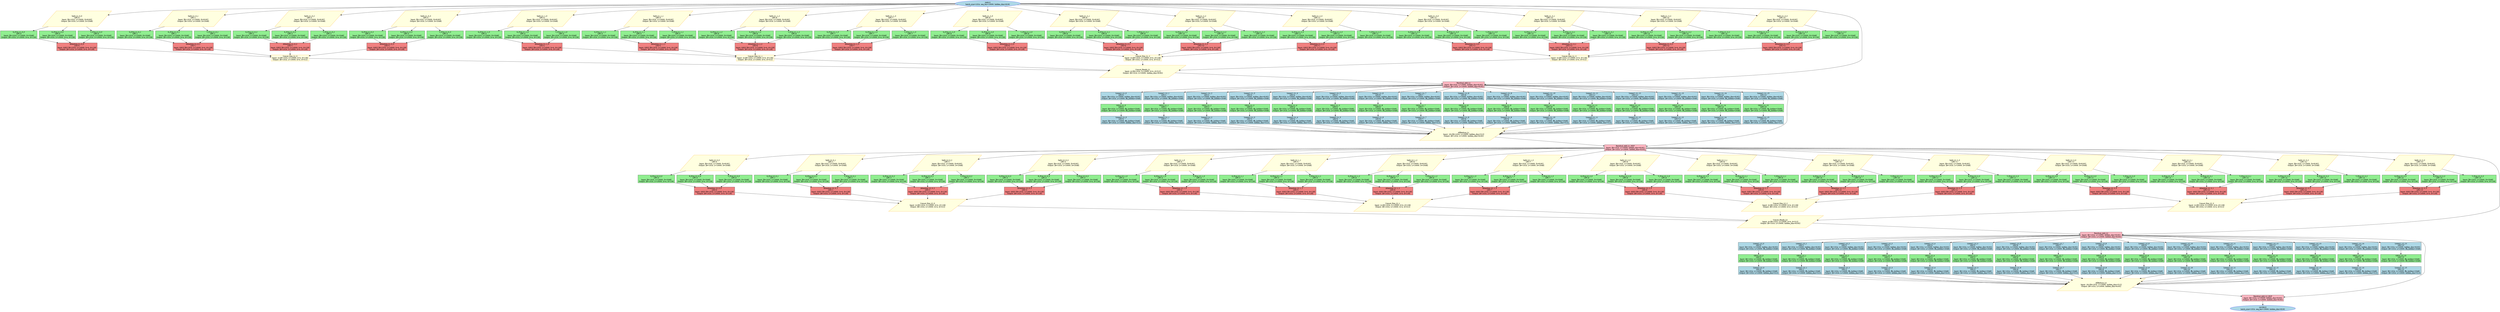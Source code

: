 digraph Helix_Complete_DAG {
	node [shape=rectangle style=filled]
	rankdir=TB size="100,100"
	input [label="INPUT\nbatch_size=1024, seq_len=10000, hidden_dim=8192" color=blue fillcolor=lightblue shape=ellipse]
	split_l1_0_0 [label="Split_L1_0_0\nGPU:0\nInput: [B=1024, L=10000, D=8192]\nOutput: [B=1024, L=10000, D=2048]" color=orange fillcolor=lightyellow shape=parallelogram]
	q_proj_l1_0_0 [label="Q_Proj_L1_0_0\nGPU:0\nInput: [B=1024, L=10000, D=2048]\nOutput: [B=1024, L=10000, h=4, d=128]" fillcolor=lightgreen]
	k_proj_l1_0_0 [label="K_Proj_L1_0_0\nGPU:0\nInput: [B=1024, L=10000, D=2048]\nOutput: [B=1024, L=10000, h=4, d=128]" fillcolor=lightgreen]
	v_proj_l1_0_0 [label="V_Proj_L1_0_0\nGPU:0\nInput: [B=1024, L=10000, D=2048]\nOutput: [B=1024, L=10000, h=4, d=128]" fillcolor=lightgreen]
	attn_l1_0_0 [label="Attention_L1_0_0\nGPU:0\nInput: Q/K/V [B=1024, L=10000, h=4, d=128]\nOutput: [B=1024, L=10000, h=4, d=128]" fillcolor=lightcoral]
	split_l1_0_1 [label="Split_L1_0_1\nGPU:1\nInput: [B=1024, L=10000, D=8192]\nOutput: [B=1024, L=10000, D=2048]" color=orange fillcolor=lightyellow shape=parallelogram]
	q_proj_l1_0_1 [label="Q_Proj_L1_0_1\nGPU:1\nInput: [B=1024, L=10000, D=2048]\nOutput: [B=1024, L=10000, h=4, d=128]" fillcolor=lightgreen]
	k_proj_l1_0_1 [label="K_Proj_L1_0_1\nGPU:1\nInput: [B=1024, L=10000, D=2048]\nOutput: [B=1024, L=10000, h=4, d=128]" fillcolor=lightgreen]
	v_proj_l1_0_1 [label="V_Proj_L1_0_1\nGPU:1\nInput: [B=1024, L=10000, D=2048]\nOutput: [B=1024, L=10000, h=4, d=128]" fillcolor=lightgreen]
	attn_l1_0_1 [label="Attention_L1_0_1\nGPU:1\nInput: Q/K/V [B=1024, L=10000, h=4, d=128]\nOutput: [B=1024, L=10000, h=4, d=128]" fillcolor=lightcoral]
	split_l1_0_2 [label="Split_L1_0_2\nGPU:2\nInput: [B=1024, L=10000, D=8192]\nOutput: [B=1024, L=10000, D=2048]" color=orange fillcolor=lightyellow shape=parallelogram]
	q_proj_l1_0_2 [label="Q_Proj_L1_0_2\nGPU:2\nInput: [B=1024, L=10000, D=2048]\nOutput: [B=1024, L=10000, h=4, d=128]" fillcolor=lightgreen]
	k_proj_l1_0_2 [label="K_Proj_L1_0_2\nGPU:2\nInput: [B=1024, L=10000, D=2048]\nOutput: [B=1024, L=10000, h=4, d=128]" fillcolor=lightgreen]
	v_proj_l1_0_2 [label="V_Proj_L1_0_2\nGPU:2\nInput: [B=1024, L=10000, D=2048]\nOutput: [B=1024, L=10000, h=4, d=128]" fillcolor=lightgreen]
	attn_l1_0_2 [label="Attention_L1_0_2\nGPU:2\nInput: Q/K/V [B=1024, L=10000, h=4, d=128]\nOutput: [B=1024, L=10000, h=4, d=128]" fillcolor=lightcoral]
	split_l1_0_3 [label="Split_L1_0_3\nGPU:3\nInput: [B=1024, L=10000, D=8192]\nOutput: [B=1024, L=10000, D=2048]" color=orange fillcolor=lightyellow shape=parallelogram]
	q_proj_l1_0_3 [label="Q_Proj_L1_0_3\nGPU:3\nInput: [B=1024, L=10000, D=2048]\nOutput: [B=1024, L=10000, h=4, d=128]" fillcolor=lightgreen]
	k_proj_l1_0_3 [label="K_Proj_L1_0_3\nGPU:3\nInput: [B=1024, L=10000, D=2048]\nOutput: [B=1024, L=10000, h=4, d=128]" fillcolor=lightgreen]
	v_proj_l1_0_3 [label="V_Proj_L1_0_3\nGPU:3\nInput: [B=1024, L=10000, D=2048]\nOutput: [B=1024, L=10000, h=4, d=128]" fillcolor=lightgreen]
	attn_l1_0_3 [label="Attention_L1_0_3\nGPU:3\nInput: Q/K/V [B=1024, L=10000, h=4, d=128]\nOutput: [B=1024, L=10000, h=4, d=128]" fillcolor=lightcoral]
	split_l1_1_0 [label="Split_L1_1_0\nGPU:4\nInput: [B=1024, L=10000, D=8192]\nOutput: [B=1024, L=10000, D=2048]" color=orange fillcolor=lightyellow shape=parallelogram]
	q_proj_l1_1_0 [label="Q_Proj_L1_1_0\nGPU:4\nInput: [B=1024, L=10000, D=2048]\nOutput: [B=1024, L=10000, h=4, d=128]" fillcolor=lightgreen]
	k_proj_l1_1_0 [label="K_Proj_L1_1_0\nGPU:4\nInput: [B=1024, L=10000, D=2048]\nOutput: [B=1024, L=10000, h=4, d=128]" fillcolor=lightgreen]
	v_proj_l1_1_0 [label="V_Proj_L1_1_0\nGPU:4\nInput: [B=1024, L=10000, D=2048]\nOutput: [B=1024, L=10000, h=4, d=128]" fillcolor=lightgreen]
	attn_l1_1_0 [label="Attention_L1_1_0\nGPU:4\nInput: Q/K/V [B=1024, L=10000, h=4, d=128]\nOutput: [B=1024, L=10000, h=4, d=128]" fillcolor=lightcoral]
	split_l1_1_1 [label="Split_L1_1_1\nGPU:5\nInput: [B=1024, L=10000, D=8192]\nOutput: [B=1024, L=10000, D=2048]" color=orange fillcolor=lightyellow shape=parallelogram]
	q_proj_l1_1_1 [label="Q_Proj_L1_1_1\nGPU:5\nInput: [B=1024, L=10000, D=2048]\nOutput: [B=1024, L=10000, h=4, d=128]" fillcolor=lightgreen]
	k_proj_l1_1_1 [label="K_Proj_L1_1_1\nGPU:5\nInput: [B=1024, L=10000, D=2048]\nOutput: [B=1024, L=10000, h=4, d=128]" fillcolor=lightgreen]
	v_proj_l1_1_1 [label="V_Proj_L1_1_1\nGPU:5\nInput: [B=1024, L=10000, D=2048]\nOutput: [B=1024, L=10000, h=4, d=128]" fillcolor=lightgreen]
	attn_l1_1_1 [label="Attention_L1_1_1\nGPU:5\nInput: Q/K/V [B=1024, L=10000, h=4, d=128]\nOutput: [B=1024, L=10000, h=4, d=128]" fillcolor=lightcoral]
	split_l1_1_2 [label="Split_L1_1_2\nGPU:6\nInput: [B=1024, L=10000, D=8192]\nOutput: [B=1024, L=10000, D=2048]" color=orange fillcolor=lightyellow shape=parallelogram]
	q_proj_l1_1_2 [label="Q_Proj_L1_1_2\nGPU:6\nInput: [B=1024, L=10000, D=2048]\nOutput: [B=1024, L=10000, h=4, d=128]" fillcolor=lightgreen]
	k_proj_l1_1_2 [label="K_Proj_L1_1_2\nGPU:6\nInput: [B=1024, L=10000, D=2048]\nOutput: [B=1024, L=10000, h=4, d=128]" fillcolor=lightgreen]
	v_proj_l1_1_2 [label="V_Proj_L1_1_2\nGPU:6\nInput: [B=1024, L=10000, D=2048]\nOutput: [B=1024, L=10000, h=4, d=128]" fillcolor=lightgreen]
	attn_l1_1_2 [label="Attention_L1_1_2\nGPU:6\nInput: Q/K/V [B=1024, L=10000, h=4, d=128]\nOutput: [B=1024, L=10000, h=4, d=128]" fillcolor=lightcoral]
	split_l1_1_3 [label="Split_L1_1_3\nGPU:7\nInput: [B=1024, L=10000, D=8192]\nOutput: [B=1024, L=10000, D=2048]" color=orange fillcolor=lightyellow shape=parallelogram]
	q_proj_l1_1_3 [label="Q_Proj_L1_1_3\nGPU:7\nInput: [B=1024, L=10000, D=2048]\nOutput: [B=1024, L=10000, h=4, d=128]" fillcolor=lightgreen]
	k_proj_l1_1_3 [label="K_Proj_L1_1_3\nGPU:7\nInput: [B=1024, L=10000, D=2048]\nOutput: [B=1024, L=10000, h=4, d=128]" fillcolor=lightgreen]
	v_proj_l1_1_3 [label="V_Proj_L1_1_3\nGPU:7\nInput: [B=1024, L=10000, D=2048]\nOutput: [B=1024, L=10000, h=4, d=128]" fillcolor=lightgreen]
	attn_l1_1_3 [label="Attention_L1_1_3\nGPU:7\nInput: Q/K/V [B=1024, L=10000, h=4, d=128]\nOutput: [B=1024, L=10000, h=4, d=128]" fillcolor=lightcoral]
	split_l1_2_0 [label="Split_L1_2_0\nGPU:8\nInput: [B=1024, L=10000, D=8192]\nOutput: [B=1024, L=10000, D=2048]" color=orange fillcolor=lightyellow shape=parallelogram]
	q_proj_l1_2_0 [label="Q_Proj_L1_2_0\nGPU:8\nInput: [B=1024, L=10000, D=2048]\nOutput: [B=1024, L=10000, h=4, d=128]" fillcolor=lightgreen]
	k_proj_l1_2_0 [label="K_Proj_L1_2_0\nGPU:8\nInput: [B=1024, L=10000, D=2048]\nOutput: [B=1024, L=10000, h=4, d=128]" fillcolor=lightgreen]
	v_proj_l1_2_0 [label="V_Proj_L1_2_0\nGPU:8\nInput: [B=1024, L=10000, D=2048]\nOutput: [B=1024, L=10000, h=4, d=128]" fillcolor=lightgreen]
	attn_l1_2_0 [label="Attention_L1_2_0\nGPU:8\nInput: Q/K/V [B=1024, L=10000, h=4, d=128]\nOutput: [B=1024, L=10000, h=4, d=128]" fillcolor=lightcoral]
	split_l1_2_1 [label="Split_L1_2_1\nGPU:9\nInput: [B=1024, L=10000, D=8192]\nOutput: [B=1024, L=10000, D=2048]" color=orange fillcolor=lightyellow shape=parallelogram]
	q_proj_l1_2_1 [label="Q_Proj_L1_2_1\nGPU:9\nInput: [B=1024, L=10000, D=2048]\nOutput: [B=1024, L=10000, h=4, d=128]" fillcolor=lightgreen]
	k_proj_l1_2_1 [label="K_Proj_L1_2_1\nGPU:9\nInput: [B=1024, L=10000, D=2048]\nOutput: [B=1024, L=10000, h=4, d=128]" fillcolor=lightgreen]
	v_proj_l1_2_1 [label="V_Proj_L1_2_1\nGPU:9\nInput: [B=1024, L=10000, D=2048]\nOutput: [B=1024, L=10000, h=4, d=128]" fillcolor=lightgreen]
	attn_l1_2_1 [label="Attention_L1_2_1\nGPU:9\nInput: Q/K/V [B=1024, L=10000, h=4, d=128]\nOutput: [B=1024, L=10000, h=4, d=128]" fillcolor=lightcoral]
	split_l1_2_2 [label="Split_L1_2_2\nGPU:10\nInput: [B=1024, L=10000, D=8192]\nOutput: [B=1024, L=10000, D=2048]" color=orange fillcolor=lightyellow shape=parallelogram]
	q_proj_l1_2_2 [label="Q_Proj_L1_2_2\nGPU:10\nInput: [B=1024, L=10000, D=2048]\nOutput: [B=1024, L=10000, h=4, d=128]" fillcolor=lightgreen]
	k_proj_l1_2_2 [label="K_Proj_L1_2_2\nGPU:10\nInput: [B=1024, L=10000, D=2048]\nOutput: [B=1024, L=10000, h=4, d=128]" fillcolor=lightgreen]
	v_proj_l1_2_2 [label="V_Proj_L1_2_2\nGPU:10\nInput: [B=1024, L=10000, D=2048]\nOutput: [B=1024, L=10000, h=4, d=128]" fillcolor=lightgreen]
	attn_l1_2_2 [label="Attention_L1_2_2\nGPU:10\nInput: Q/K/V [B=1024, L=10000, h=4, d=128]\nOutput: [B=1024, L=10000, h=4, d=128]" fillcolor=lightcoral]
	split_l1_2_3 [label="Split_L1_2_3\nGPU:11\nInput: [B=1024, L=10000, D=8192]\nOutput: [B=1024, L=10000, D=2048]" color=orange fillcolor=lightyellow shape=parallelogram]
	q_proj_l1_2_3 [label="Q_Proj_L1_2_3\nGPU:11\nInput: [B=1024, L=10000, D=2048]\nOutput: [B=1024, L=10000, h=4, d=128]" fillcolor=lightgreen]
	k_proj_l1_2_3 [label="K_Proj_L1_2_3\nGPU:11\nInput: [B=1024, L=10000, D=2048]\nOutput: [B=1024, L=10000, h=4, d=128]" fillcolor=lightgreen]
	v_proj_l1_2_3 [label="V_Proj_L1_2_3\nGPU:11\nInput: [B=1024, L=10000, D=2048]\nOutput: [B=1024, L=10000, h=4, d=128]" fillcolor=lightgreen]
	attn_l1_2_3 [label="Attention_L1_2_3\nGPU:11\nInput: Q/K/V [B=1024, L=10000, h=4, d=128]\nOutput: [B=1024, L=10000, h=4, d=128]" fillcolor=lightcoral]
	split_l1_3_0 [label="Split_L1_3_0\nGPU:12\nInput: [B=1024, L=10000, D=8192]\nOutput: [B=1024, L=10000, D=2048]" color=orange fillcolor=lightyellow shape=parallelogram]
	q_proj_l1_3_0 [label="Q_Proj_L1_3_0\nGPU:12\nInput: [B=1024, L=10000, D=2048]\nOutput: [B=1024, L=10000, h=4, d=128]" fillcolor=lightgreen]
	k_proj_l1_3_0 [label="K_Proj_L1_3_0\nGPU:12\nInput: [B=1024, L=10000, D=2048]\nOutput: [B=1024, L=10000, h=4, d=128]" fillcolor=lightgreen]
	v_proj_l1_3_0 [label="V_Proj_L1_3_0\nGPU:12\nInput: [B=1024, L=10000, D=2048]\nOutput: [B=1024, L=10000, h=4, d=128]" fillcolor=lightgreen]
	attn_l1_3_0 [label="Attention_L1_3_0\nGPU:12\nInput: Q/K/V [B=1024, L=10000, h=4, d=128]\nOutput: [B=1024, L=10000, h=4, d=128]" fillcolor=lightcoral]
	split_l1_3_1 [label="Split_L1_3_1\nGPU:13\nInput: [B=1024, L=10000, D=8192]\nOutput: [B=1024, L=10000, D=2048]" color=orange fillcolor=lightyellow shape=parallelogram]
	q_proj_l1_3_1 [label="Q_Proj_L1_3_1\nGPU:13\nInput: [B=1024, L=10000, D=2048]\nOutput: [B=1024, L=10000, h=4, d=128]" fillcolor=lightgreen]
	k_proj_l1_3_1 [label="K_Proj_L1_3_1\nGPU:13\nInput: [B=1024, L=10000, D=2048]\nOutput: [B=1024, L=10000, h=4, d=128]" fillcolor=lightgreen]
	v_proj_l1_3_1 [label="V_Proj_L1_3_1\nGPU:13\nInput: [B=1024, L=10000, D=2048]\nOutput: [B=1024, L=10000, h=4, d=128]" fillcolor=lightgreen]
	attn_l1_3_1 [label="Attention_L1_3_1\nGPU:13\nInput: Q/K/V [B=1024, L=10000, h=4, d=128]\nOutput: [B=1024, L=10000, h=4, d=128]" fillcolor=lightcoral]
	split_l1_3_2 [label="Split_L1_3_2\nGPU:14\nInput: [B=1024, L=10000, D=8192]\nOutput: [B=1024, L=10000, D=2048]" color=orange fillcolor=lightyellow shape=parallelogram]
	q_proj_l1_3_2 [label="Q_Proj_L1_3_2\nGPU:14\nInput: [B=1024, L=10000, D=2048]\nOutput: [B=1024, L=10000, h=4, d=128]" fillcolor=lightgreen]
	k_proj_l1_3_2 [label="K_Proj_L1_3_2\nGPU:14\nInput: [B=1024, L=10000, D=2048]\nOutput: [B=1024, L=10000, h=4, d=128]" fillcolor=lightgreen]
	v_proj_l1_3_2 [label="V_Proj_L1_3_2\nGPU:14\nInput: [B=1024, L=10000, D=2048]\nOutput: [B=1024, L=10000, h=4, d=128]" fillcolor=lightgreen]
	attn_l1_3_2 [label="Attention_L1_3_2\nGPU:14\nInput: Q/K/V [B=1024, L=10000, h=4, d=128]\nOutput: [B=1024, L=10000, h=4, d=128]" fillcolor=lightcoral]
	split_l1_3_3 [label="Split_L1_3_3\nGPU:15\nInput: [B=1024, L=10000, D=8192]\nOutput: [B=1024, L=10000, D=2048]" color=orange fillcolor=lightyellow shape=parallelogram]
	q_proj_l1_3_3 [label="Q_Proj_L1_3_3\nGPU:15\nInput: [B=1024, L=10000, D=2048]\nOutput: [B=1024, L=10000, h=4, d=128]" fillcolor=lightgreen]
	k_proj_l1_3_3 [label="K_Proj_L1_3_3\nGPU:15\nInput: [B=1024, L=10000, D=2048]\nOutput: [B=1024, L=10000, h=4, d=128]" fillcolor=lightgreen]
	v_proj_l1_3_3 [label="V_Proj_L1_3_3\nGPU:15\nInput: [B=1024, L=10000, D=2048]\nOutput: [B=1024, L=10000, h=4, d=128]" fillcolor=lightgreen]
	attn_l1_3_3 [label="Attention_L1_3_3\nGPU:15\nInput: Q/K/V [B=1024, L=10000, h=4, d=128]\nOutput: [B=1024, L=10000, h=4, d=128]" fillcolor=lightcoral]
	concat_dim_l1_0 [label="Concat_Dim_L1_0\nInput: 4×[B=1024, L=10000, h=4, d=128]\nOutput: [B=1024, L=10000, h=4, d=512]" color=orange fillcolor=lightyellow shape=parallelogam]
	concat_dim_l1_1 [label="Concat_Dim_L1_1\nInput: 4×[B=1024, L=10000, h=4, d=128]\nOutput: [B=1024, L=10000, h=4, d=512]" color=orange fillcolor=lightyellow shape=parallelogam]
	concat_dim_l1_2 [label="Concat_Dim_L1_2\nInput: 4×[B=1024, L=10000, h=4, d=128]\nOutput: [B=1024, L=10000, h=4, d=512]" color=orange fillcolor=lightyellow shape=parallelogam]
	concat_dim_l1_3 [label="Concat_Dim_L1_3\nInput: 4×[B=1024, L=10000, h=4, d=128]\nOutput: [B=1024, L=10000, h=4, d=512]" color=orange fillcolor=lightyellow shape=parallelogam]
	concat_heads_l1 [label="Concat_Heads_L1\nInput: 4×[B=1024, L=10000, h=4, d=512]\nOutput: [B=1024, L=10000, hidden_dim=8192]" color=orange fillcolor=lightyellow shape=parallelogram]
	residual_l1 [label="Residual_Add_L1\nInput: [B=1024, L=10000, hidden_dim=8192]\nOutput: [B=1024, L=10000, hidden_dim=8192]" fillcolor=lightpink]
	linear1_l1_0 [label="Linear1_L1_0\nGPU:0\nInput: [B=1024, L=10000, hidden_dim=8192]\nOutput: [B=1024, L=10000, ffn_hidden=2048]" fillcolor=lightblue]
	gelu_l1_0 [label="GELU_L1_0\nGPU:0\nInput: [B=1024, L=10000, ffn_hidden=2048]\nOutput: [B=1024, L=10000, ffn_hidden=2048]" fillcolor=lightgreen]
	linear2_l1_0 [label="Linear2_L1_0\nGPU:0\nInput: [B=1024, L=10000, ffn_hidden=2048]\nOutput: [B=1024, L=10000, hidden_dim=512]" fillcolor=lightblue]
	linear1_l1_1 [label="Linear1_L1_1\nGPU:1\nInput: [B=1024, L=10000, hidden_dim=8192]\nOutput: [B=1024, L=10000, ffn_hidden=2048]" fillcolor=lightblue]
	gelu_l1_1 [label="GELU_L1_1\nGPU:1\nInput: [B=1024, L=10000, ffn_hidden=2048]\nOutput: [B=1024, L=10000, ffn_hidden=2048]" fillcolor=lightgreen]
	linear2_l1_1 [label="Linear2_L1_1\nGPU:1\nInput: [B=1024, L=10000, ffn_hidden=2048]\nOutput: [B=1024, L=10000, hidden_dim=512]" fillcolor=lightblue]
	linear1_l1_2 [label="Linear1_L1_2\nGPU:2\nInput: [B=1024, L=10000, hidden_dim=8192]\nOutput: [B=1024, L=10000, ffn_hidden=2048]" fillcolor=lightblue]
	gelu_l1_2 [label="GELU_L1_2\nGPU:2\nInput: [B=1024, L=10000, ffn_hidden=2048]\nOutput: [B=1024, L=10000, ffn_hidden=2048]" fillcolor=lightgreen]
	linear2_l1_2 [label="Linear2_L1_2\nGPU:2\nInput: [B=1024, L=10000, ffn_hidden=2048]\nOutput: [B=1024, L=10000, hidden_dim=512]" fillcolor=lightblue]
	linear1_l1_3 [label="Linear1_L1_3\nGPU:3\nInput: [B=1024, L=10000, hidden_dim=8192]\nOutput: [B=1024, L=10000, ffn_hidden=2048]" fillcolor=lightblue]
	gelu_l1_3 [label="GELU_L1_3\nGPU:3\nInput: [B=1024, L=10000, ffn_hidden=2048]\nOutput: [B=1024, L=10000, ffn_hidden=2048]" fillcolor=lightgreen]
	linear2_l1_3 [label="Linear2_L1_3\nGPU:3\nInput: [B=1024, L=10000, ffn_hidden=2048]\nOutput: [B=1024, L=10000, hidden_dim=512]" fillcolor=lightblue]
	linear1_l1_4 [label="Linear1_L1_4\nGPU:4\nInput: [B=1024, L=10000, hidden_dim=8192]\nOutput: [B=1024, L=10000, ffn_hidden=2048]" fillcolor=lightblue]
	gelu_l1_4 [label="GELU_L1_4\nGPU:4\nInput: [B=1024, L=10000, ffn_hidden=2048]\nOutput: [B=1024, L=10000, ffn_hidden=2048]" fillcolor=lightgreen]
	linear2_l1_4 [label="Linear2_L1_4\nGPU:4\nInput: [B=1024, L=10000, ffn_hidden=2048]\nOutput: [B=1024, L=10000, hidden_dim=512]" fillcolor=lightblue]
	linear1_l1_5 [label="Linear1_L1_5\nGPU:5\nInput: [B=1024, L=10000, hidden_dim=8192]\nOutput: [B=1024, L=10000, ffn_hidden=2048]" fillcolor=lightblue]
	gelu_l1_5 [label="GELU_L1_5\nGPU:5\nInput: [B=1024, L=10000, ffn_hidden=2048]\nOutput: [B=1024, L=10000, ffn_hidden=2048]" fillcolor=lightgreen]
	linear2_l1_5 [label="Linear2_L1_5\nGPU:5\nInput: [B=1024, L=10000, ffn_hidden=2048]\nOutput: [B=1024, L=10000, hidden_dim=512]" fillcolor=lightblue]
	linear1_l1_6 [label="Linear1_L1_6\nGPU:6\nInput: [B=1024, L=10000, hidden_dim=8192]\nOutput: [B=1024, L=10000, ffn_hidden=2048]" fillcolor=lightblue]
	gelu_l1_6 [label="GELU_L1_6\nGPU:6\nInput: [B=1024, L=10000, ffn_hidden=2048]\nOutput: [B=1024, L=10000, ffn_hidden=2048]" fillcolor=lightgreen]
	linear2_l1_6 [label="Linear2_L1_6\nGPU:6\nInput: [B=1024, L=10000, ffn_hidden=2048]\nOutput: [B=1024, L=10000, hidden_dim=512]" fillcolor=lightblue]
	linear1_l1_7 [label="Linear1_L1_7\nGPU:7\nInput: [B=1024, L=10000, hidden_dim=8192]\nOutput: [B=1024, L=10000, ffn_hidden=2048]" fillcolor=lightblue]
	gelu_l1_7 [label="GELU_L1_7\nGPU:7\nInput: [B=1024, L=10000, ffn_hidden=2048]\nOutput: [B=1024, L=10000, ffn_hidden=2048]" fillcolor=lightgreen]
	linear2_l1_7 [label="Linear2_L1_7\nGPU:7\nInput: [B=1024, L=10000, ffn_hidden=2048]\nOutput: [B=1024, L=10000, hidden_dim=512]" fillcolor=lightblue]
	linear1_l1_8 [label="Linear1_L1_8\nGPU:8\nInput: [B=1024, L=10000, hidden_dim=8192]\nOutput: [B=1024, L=10000, ffn_hidden=2048]" fillcolor=lightblue]
	gelu_l1_8 [label="GELU_L1_8\nGPU:8\nInput: [B=1024, L=10000, ffn_hidden=2048]\nOutput: [B=1024, L=10000, ffn_hidden=2048]" fillcolor=lightgreen]
	linear2_l1_8 [label="Linear2_L1_8\nGPU:8\nInput: [B=1024, L=10000, ffn_hidden=2048]\nOutput: [B=1024, L=10000, hidden_dim=512]" fillcolor=lightblue]
	linear1_l1_9 [label="Linear1_L1_9\nGPU:9\nInput: [B=1024, L=10000, hidden_dim=8192]\nOutput: [B=1024, L=10000, ffn_hidden=2048]" fillcolor=lightblue]
	gelu_l1_9 [label="GELU_L1_9\nGPU:9\nInput: [B=1024, L=10000, ffn_hidden=2048]\nOutput: [B=1024, L=10000, ffn_hidden=2048]" fillcolor=lightgreen]
	linear2_l1_9 [label="Linear2_L1_9\nGPU:9\nInput: [B=1024, L=10000, ffn_hidden=2048]\nOutput: [B=1024, L=10000, hidden_dim=512]" fillcolor=lightblue]
	linear1_l1_10 [label="Linear1_L1_10\nGPU:10\nInput: [B=1024, L=10000, hidden_dim=8192]\nOutput: [B=1024, L=10000, ffn_hidden=2048]" fillcolor=lightblue]
	gelu_l1_10 [label="GELU_L1_10\nGPU:10\nInput: [B=1024, L=10000, ffn_hidden=2048]\nOutput: [B=1024, L=10000, ffn_hidden=2048]" fillcolor=lightgreen]
	linear2_l1_10 [label="Linear2_L1_10\nGPU:10\nInput: [B=1024, L=10000, ffn_hidden=2048]\nOutput: [B=1024, L=10000, hidden_dim=512]" fillcolor=lightblue]
	linear1_l1_11 [label="Linear1_L1_11\nGPU:11\nInput: [B=1024, L=10000, hidden_dim=8192]\nOutput: [B=1024, L=10000, ffn_hidden=2048]" fillcolor=lightblue]
	gelu_l1_11 [label="GELU_L1_11\nGPU:11\nInput: [B=1024, L=10000, ffn_hidden=2048]\nOutput: [B=1024, L=10000, ffn_hidden=2048]" fillcolor=lightgreen]
	linear2_l1_11 [label="Linear2_L1_11\nGPU:11\nInput: [B=1024, L=10000, ffn_hidden=2048]\nOutput: [B=1024, L=10000, hidden_dim=512]" fillcolor=lightblue]
	linear1_l1_12 [label="Linear1_L1_12\nGPU:12\nInput: [B=1024, L=10000, hidden_dim=8192]\nOutput: [B=1024, L=10000, ffn_hidden=2048]" fillcolor=lightblue]
	gelu_l1_12 [label="GELU_L1_12\nGPU:12\nInput: [B=1024, L=10000, ffn_hidden=2048]\nOutput: [B=1024, L=10000, ffn_hidden=2048]" fillcolor=lightgreen]
	linear2_l1_12 [label="Linear2_L1_12\nGPU:12\nInput: [B=1024, L=10000, ffn_hidden=2048]\nOutput: [B=1024, L=10000, hidden_dim=512]" fillcolor=lightblue]
	linear1_l1_13 [label="Linear1_L1_13\nGPU:13\nInput: [B=1024, L=10000, hidden_dim=8192]\nOutput: [B=1024, L=10000, ffn_hidden=2048]" fillcolor=lightblue]
	gelu_l1_13 [label="GELU_L1_13\nGPU:13\nInput: [B=1024, L=10000, ffn_hidden=2048]\nOutput: [B=1024, L=10000, ffn_hidden=2048]" fillcolor=lightgreen]
	linear2_l1_13 [label="Linear2_L1_13\nGPU:13\nInput: [B=1024, L=10000, ffn_hidden=2048]\nOutput: [B=1024, L=10000, hidden_dim=512]" fillcolor=lightblue]
	linear1_l1_14 [label="Linear1_L1_14\nGPU:14\nInput: [B=1024, L=10000, hidden_dim=8192]\nOutput: [B=1024, L=10000, ffn_hidden=2048]" fillcolor=lightblue]
	gelu_l1_14 [label="GELU_L1_14\nGPU:14\nInput: [B=1024, L=10000, ffn_hidden=2048]\nOutput: [B=1024, L=10000, ffn_hidden=2048]" fillcolor=lightgreen]
	linear2_l1_14 [label="Linear2_L1_14\nGPU:14\nInput: [B=1024, L=10000, ffn_hidden=2048]\nOutput: [B=1024, L=10000, hidden_dim=512]" fillcolor=lightblue]
	linear1_l1_15 [label="Linear1_L1_15\nGPU:15\nInput: [B=1024, L=10000, hidden_dim=8192]\nOutput: [B=1024, L=10000, ffn_hidden=2048]" fillcolor=lightblue]
	gelu_l1_15 [label="GELU_L1_15\nGPU:15\nInput: [B=1024, L=10000, ffn_hidden=2048]\nOutput: [B=1024, L=10000, ffn_hidden=2048]" fillcolor=lightgreen]
	linear2_l1_15 [label="Linear2_L1_15\nGPU:15\nInput: [B=1024, L=10000, ffn_hidden=2048]\nOutput: [B=1024, L=10000, hidden_dim=512]" fillcolor=lightblue]
	allreduce_l1 [label="AllReduce_L1\nInput: 16×[B=1024, L=10000, hidden_dim=512]\nOutput: [B=1024, L=10000, hidden_dim=8192]" color=orange fillcolor=lightyellow shape=parallelogram]
	residual2_l1 [label="Residual_Add_L1_MLP\nInput: [B=1024, L=10000, hidden_dim=8192]\nOutput: [B=1024, L=10000, hidden_dim=8192]" fillcolor=lightpink]
	input -> split_l1_0_0
	split_l1_0_0 -> q_proj_l1_0_0
	split_l1_0_0 -> k_proj_l1_0_0
	split_l1_0_0 -> v_proj_l1_0_0
	q_proj_l1_0_0 -> attn_l1_0_0
	k_proj_l1_0_0 -> attn_l1_0_0
	v_proj_l1_0_0 -> attn_l1_0_0
	attn_l1_0_0 -> concat_dim_l1_0
	input -> split_l1_0_1
	split_l1_0_1 -> q_proj_l1_0_1
	split_l1_0_1 -> k_proj_l1_0_1
	split_l1_0_1 -> v_proj_l1_0_1
	q_proj_l1_0_1 -> attn_l1_0_1
	k_proj_l1_0_1 -> attn_l1_0_1
	v_proj_l1_0_1 -> attn_l1_0_1
	attn_l1_0_1 -> concat_dim_l1_0
	input -> split_l1_0_2
	split_l1_0_2 -> q_proj_l1_0_2
	split_l1_0_2 -> k_proj_l1_0_2
	split_l1_0_2 -> v_proj_l1_0_2
	q_proj_l1_0_2 -> attn_l1_0_2
	k_proj_l1_0_2 -> attn_l1_0_2
	v_proj_l1_0_2 -> attn_l1_0_2
	attn_l1_0_2 -> concat_dim_l1_0
	input -> split_l1_0_3
	split_l1_0_3 -> q_proj_l1_0_3
	split_l1_0_3 -> k_proj_l1_0_3
	split_l1_0_3 -> v_proj_l1_0_3
	q_proj_l1_0_3 -> attn_l1_0_3
	k_proj_l1_0_3 -> attn_l1_0_3
	v_proj_l1_0_3 -> attn_l1_0_3
	attn_l1_0_3 -> concat_dim_l1_0
	input -> split_l1_1_0
	split_l1_1_0 -> q_proj_l1_1_0
	split_l1_1_0 -> k_proj_l1_1_0
	split_l1_1_0 -> v_proj_l1_1_0
	q_proj_l1_1_0 -> attn_l1_1_0
	k_proj_l1_1_0 -> attn_l1_1_0
	v_proj_l1_1_0 -> attn_l1_1_0
	attn_l1_1_0 -> concat_dim_l1_1
	input -> split_l1_1_1
	split_l1_1_1 -> q_proj_l1_1_1
	split_l1_1_1 -> k_proj_l1_1_1
	split_l1_1_1 -> v_proj_l1_1_1
	q_proj_l1_1_1 -> attn_l1_1_1
	k_proj_l1_1_1 -> attn_l1_1_1
	v_proj_l1_1_1 -> attn_l1_1_1
	attn_l1_1_1 -> concat_dim_l1_1
	input -> split_l1_1_2
	split_l1_1_2 -> q_proj_l1_1_2
	split_l1_1_2 -> k_proj_l1_1_2
	split_l1_1_2 -> v_proj_l1_1_2
	q_proj_l1_1_2 -> attn_l1_1_2
	k_proj_l1_1_2 -> attn_l1_1_2
	v_proj_l1_1_2 -> attn_l1_1_2
	attn_l1_1_2 -> concat_dim_l1_1
	input -> split_l1_1_3
	split_l1_1_3 -> q_proj_l1_1_3
	split_l1_1_3 -> k_proj_l1_1_3
	split_l1_1_3 -> v_proj_l1_1_3
	q_proj_l1_1_3 -> attn_l1_1_3
	k_proj_l1_1_3 -> attn_l1_1_3
	v_proj_l1_1_3 -> attn_l1_1_3
	attn_l1_1_3 -> concat_dim_l1_1
	input -> split_l1_2_0
	split_l1_2_0 -> q_proj_l1_2_0
	split_l1_2_0 -> k_proj_l1_2_0
	split_l1_2_0 -> v_proj_l1_2_0
	q_proj_l1_2_0 -> attn_l1_2_0
	k_proj_l1_2_0 -> attn_l1_2_0
	v_proj_l1_2_0 -> attn_l1_2_0
	attn_l1_2_0 -> concat_dim_l1_2
	input -> split_l1_2_1
	split_l1_2_1 -> q_proj_l1_2_1
	split_l1_2_1 -> k_proj_l1_2_1
	split_l1_2_1 -> v_proj_l1_2_1
	q_proj_l1_2_1 -> attn_l1_2_1
	k_proj_l1_2_1 -> attn_l1_2_1
	v_proj_l1_2_1 -> attn_l1_2_1
	attn_l1_2_1 -> concat_dim_l1_2
	input -> split_l1_2_2
	split_l1_2_2 -> q_proj_l1_2_2
	split_l1_2_2 -> k_proj_l1_2_2
	split_l1_2_2 -> v_proj_l1_2_2
	q_proj_l1_2_2 -> attn_l1_2_2
	k_proj_l1_2_2 -> attn_l1_2_2
	v_proj_l1_2_2 -> attn_l1_2_2
	attn_l1_2_2 -> concat_dim_l1_2
	input -> split_l1_2_3
	split_l1_2_3 -> q_proj_l1_2_3
	split_l1_2_3 -> k_proj_l1_2_3
	split_l1_2_3 -> v_proj_l1_2_3
	q_proj_l1_2_3 -> attn_l1_2_3
	k_proj_l1_2_3 -> attn_l1_2_3
	v_proj_l1_2_3 -> attn_l1_2_3
	attn_l1_2_3 -> concat_dim_l1_2
	input -> split_l1_3_0
	split_l1_3_0 -> q_proj_l1_3_0
	split_l1_3_0 -> k_proj_l1_3_0
	split_l1_3_0 -> v_proj_l1_3_0
	q_proj_l1_3_0 -> attn_l1_3_0
	k_proj_l1_3_0 -> attn_l1_3_0
	v_proj_l1_3_0 -> attn_l1_3_0
	attn_l1_3_0 -> concat_dim_l1_3
	input -> split_l1_3_1
	split_l1_3_1 -> q_proj_l1_3_1
	split_l1_3_1 -> k_proj_l1_3_1
	split_l1_3_1 -> v_proj_l1_3_1
	q_proj_l1_3_1 -> attn_l1_3_1
	k_proj_l1_3_1 -> attn_l1_3_1
	v_proj_l1_3_1 -> attn_l1_3_1
	attn_l1_3_1 -> concat_dim_l1_3
	input -> split_l1_3_2
	split_l1_3_2 -> q_proj_l1_3_2
	split_l1_3_2 -> k_proj_l1_3_2
	split_l1_3_2 -> v_proj_l1_3_2
	q_proj_l1_3_2 -> attn_l1_3_2
	k_proj_l1_3_2 -> attn_l1_3_2
	v_proj_l1_3_2 -> attn_l1_3_2
	attn_l1_3_2 -> concat_dim_l1_3
	input -> split_l1_3_3
	split_l1_3_3 -> q_proj_l1_3_3
	split_l1_3_3 -> k_proj_l1_3_3
	split_l1_3_3 -> v_proj_l1_3_3
	q_proj_l1_3_3 -> attn_l1_3_3
	k_proj_l1_3_3 -> attn_l1_3_3
	v_proj_l1_3_3 -> attn_l1_3_3
	attn_l1_3_3 -> concat_dim_l1_3
	concat_dim_l1_0 -> concat_heads_l1
	concat_dim_l1_1 -> concat_heads_l1
	concat_dim_l1_2 -> concat_heads_l1
	concat_dim_l1_3 -> concat_heads_l1
	concat_heads_l1 -> residual_l1
	input -> residual_l1
	residual_l1 -> linear1_l1_0
	linear1_l1_0 -> gelu_l1_0
	gelu_l1_0 -> linear2_l1_0
	linear2_l1_0 -> allreduce_l1
	residual_l1 -> linear1_l1_1
	linear1_l1_1 -> gelu_l1_1
	gelu_l1_1 -> linear2_l1_1
	linear2_l1_1 -> allreduce_l1
	residual_l1 -> linear1_l1_2
	linear1_l1_2 -> gelu_l1_2
	gelu_l1_2 -> linear2_l1_2
	linear2_l1_2 -> allreduce_l1
	residual_l1 -> linear1_l1_3
	linear1_l1_3 -> gelu_l1_3
	gelu_l1_3 -> linear2_l1_3
	linear2_l1_3 -> allreduce_l1
	residual_l1 -> linear1_l1_4
	linear1_l1_4 -> gelu_l1_4
	gelu_l1_4 -> linear2_l1_4
	linear2_l1_4 -> allreduce_l1
	residual_l1 -> linear1_l1_5
	linear1_l1_5 -> gelu_l1_5
	gelu_l1_5 -> linear2_l1_5
	linear2_l1_5 -> allreduce_l1
	residual_l1 -> linear1_l1_6
	linear1_l1_6 -> gelu_l1_6
	gelu_l1_6 -> linear2_l1_6
	linear2_l1_6 -> allreduce_l1
	residual_l1 -> linear1_l1_7
	linear1_l1_7 -> gelu_l1_7
	gelu_l1_7 -> linear2_l1_7
	linear2_l1_7 -> allreduce_l1
	residual_l1 -> linear1_l1_8
	linear1_l1_8 -> gelu_l1_8
	gelu_l1_8 -> linear2_l1_8
	linear2_l1_8 -> allreduce_l1
	residual_l1 -> linear1_l1_9
	linear1_l1_9 -> gelu_l1_9
	gelu_l1_9 -> linear2_l1_9
	linear2_l1_9 -> allreduce_l1
	residual_l1 -> linear1_l1_10
	linear1_l1_10 -> gelu_l1_10
	gelu_l1_10 -> linear2_l1_10
	linear2_l1_10 -> allreduce_l1
	residual_l1 -> linear1_l1_11
	linear1_l1_11 -> gelu_l1_11
	gelu_l1_11 -> linear2_l1_11
	linear2_l1_11 -> allreduce_l1
	residual_l1 -> linear1_l1_12
	linear1_l1_12 -> gelu_l1_12
	gelu_l1_12 -> linear2_l1_12
	linear2_l1_12 -> allreduce_l1
	residual_l1 -> linear1_l1_13
	linear1_l1_13 -> gelu_l1_13
	gelu_l1_13 -> linear2_l1_13
	linear2_l1_13 -> allreduce_l1
	residual_l1 -> linear1_l1_14
	linear1_l1_14 -> gelu_l1_14
	gelu_l1_14 -> linear2_l1_14
	linear2_l1_14 -> allreduce_l1
	residual_l1 -> linear1_l1_15
	linear1_l1_15 -> gelu_l1_15
	gelu_l1_15 -> linear2_l1_15
	linear2_l1_15 -> allreduce_l1
	allreduce_l1 -> residual2_l1
	residual_l1 -> residual2_l1
	split_l2_0_0 [label="Split_L2_0_0\nGPU:0\nInput: [B=1024, L=10000, D=8192]\nOutput: [B=1024, L=10000, D=2048]" color=orange fillcolor=lightyellow shape=parallelogram]
	q_proj_l2_0_0 [label="Q_Proj_L2_0_0\nGPU:0\nInput: [B=1024, L=10000, D=2048]\nOutput: [B=1024, L=10000, h=4, d=128]" fillcolor=lightgreen]
	k_proj_l2_0_0 [label="K_Proj_L2_0_0\nGPU:0\nInput: [B=1024, L=10000, D=2048]\nOutput: [B=1024, L=10000, h=4, d=128]" fillcolor=lightgreen]
	v_proj_l2_0_0 [label="V_Proj_L2_0_0\nGPU:0\nInput: [B=1024, L=10000, D=2048]\nOutput: [B=1024, L=10000, h=4, d=128]" fillcolor=lightgreen]
	attn_l2_0_0 [label="Attention_L2_0_0\nGPU:0\nInput: Q/K/V [B=1024, L=10000, h=4, d=128]\nOutput: [B=1024, L=10000, h=4, d=128]" fillcolor=lightcoral]
	split_l2_0_1 [label="Split_L2_0_1\nGPU:1\nInput: [B=1024, L=10000, D=8192]\nOutput: [B=1024, L=10000, D=2048]" color=orange fillcolor=lightyellow shape=parallelogram]
	q_proj_l2_0_1 [label="Q_Proj_L2_0_1\nGPU:1\nInput: [B=1024, L=10000, D=2048]\nOutput: [B=1024, L=10000, h=4, d=128]" fillcolor=lightgreen]
	k_proj_l2_0_1 [label="K_Proj_L2_0_1\nGPU:1\nInput: [B=1024, L=10000, D=2048]\nOutput: [B=1024, L=10000, h=4, d=128]" fillcolor=lightgreen]
	v_proj_l2_0_1 [label="V_Proj_L2_0_1\nGPU:1\nInput: [B=1024, L=10000, D=2048]\nOutput: [B=1024, L=10000, h=4, d=128]" fillcolor=lightgreen]
	attn_l2_0_1 [label="Attention_L2_0_1\nGPU:1\nInput: Q/K/V [B=1024, L=10000, h=4, d=128]\nOutput: [B=1024, L=10000, h=4, d=128]" fillcolor=lightcoral]
	split_l2_0_2 [label="Split_L2_0_2\nGPU:2\nInput: [B=1024, L=10000, D=8192]\nOutput: [B=1024, L=10000, D=2048]" color=orange fillcolor=lightyellow shape=parallelogram]
	q_proj_l2_0_2 [label="Q_Proj_L2_0_2\nGPU:2\nInput: [B=1024, L=10000, D=2048]\nOutput: [B=1024, L=10000, h=4, d=128]" fillcolor=lightgreen]
	k_proj_l2_0_2 [label="K_Proj_L2_0_2\nGPU:2\nInput: [B=1024, L=10000, D=2048]\nOutput: [B=1024, L=10000, h=4, d=128]" fillcolor=lightgreen]
	v_proj_l2_0_2 [label="V_Proj_L2_0_2\nGPU:2\nInput: [B=1024, L=10000, D=2048]\nOutput: [B=1024, L=10000, h=4, d=128]" fillcolor=lightgreen]
	attn_l2_0_2 [label="Attention_L2_0_2\nGPU:2\nInput: Q/K/V [B=1024, L=10000, h=4, d=128]\nOutput: [B=1024, L=10000, h=4, d=128]" fillcolor=lightcoral]
	split_l2_0_3 [label="Split_L2_0_3\nGPU:3\nInput: [B=1024, L=10000, D=8192]\nOutput: [B=1024, L=10000, D=2048]" color=orange fillcolor=lightyellow shape=parallelogram]
	q_proj_l2_0_3 [label="Q_Proj_L2_0_3\nGPU:3\nInput: [B=1024, L=10000, D=2048]\nOutput: [B=1024, L=10000, h=4, d=128]" fillcolor=lightgreen]
	k_proj_l2_0_3 [label="K_Proj_L2_0_3\nGPU:3\nInput: [B=1024, L=10000, D=2048]\nOutput: [B=1024, L=10000, h=4, d=128]" fillcolor=lightgreen]
	v_proj_l2_0_3 [label="V_Proj_L2_0_3\nGPU:3\nInput: [B=1024, L=10000, D=2048]\nOutput: [B=1024, L=10000, h=4, d=128]" fillcolor=lightgreen]
	attn_l2_0_3 [label="Attention_L2_0_3\nGPU:3\nInput: Q/K/V [B=1024, L=10000, h=4, d=128]\nOutput: [B=1024, L=10000, h=4, d=128]" fillcolor=lightcoral]
	split_l2_1_0 [label="Split_L2_1_0\nGPU:4\nInput: [B=1024, L=10000, D=8192]\nOutput: [B=1024, L=10000, D=2048]" color=orange fillcolor=lightyellow shape=parallelogram]
	q_proj_l2_1_0 [label="Q_Proj_L2_1_0\nGPU:4\nInput: [B=1024, L=10000, D=2048]\nOutput: [B=1024, L=10000, h=4, d=128]" fillcolor=lightgreen]
	k_proj_l2_1_0 [label="K_Proj_L2_1_0\nGPU:4\nInput: [B=1024, L=10000, D=2048]\nOutput: [B=1024, L=10000, h=4, d=128]" fillcolor=lightgreen]
	v_proj_l2_1_0 [label="V_Proj_L2_1_0\nGPU:4\nInput: [B=1024, L=10000, D=2048]\nOutput: [B=1024, L=10000, h=4, d=128]" fillcolor=lightgreen]
	attn_l2_1_0 [label="Attention_L2_1_0\nGPU:4\nInput: Q/K/V [B=1024, L=10000, h=4, d=128]\nOutput: [B=1024, L=10000, h=4, d=128]" fillcolor=lightcoral]
	split_l2_1_1 [label="Split_L2_1_1\nGPU:5\nInput: [B=1024, L=10000, D=8192]\nOutput: [B=1024, L=10000, D=2048]" color=orange fillcolor=lightyellow shape=parallelogram]
	q_proj_l2_1_1 [label="Q_Proj_L2_1_1\nGPU:5\nInput: [B=1024, L=10000, D=2048]\nOutput: [B=1024, L=10000, h=4, d=128]" fillcolor=lightgreen]
	k_proj_l2_1_1 [label="K_Proj_L2_1_1\nGPU:5\nInput: [B=1024, L=10000, D=2048]\nOutput: [B=1024, L=10000, h=4, d=128]" fillcolor=lightgreen]
	v_proj_l2_1_1 [label="V_Proj_L2_1_1\nGPU:5\nInput: [B=1024, L=10000, D=2048]\nOutput: [B=1024, L=10000, h=4, d=128]" fillcolor=lightgreen]
	attn_l2_1_1 [label="Attention_L2_1_1\nGPU:5\nInput: Q/K/V [B=1024, L=10000, h=4, d=128]\nOutput: [B=1024, L=10000, h=4, d=128]" fillcolor=lightcoral]
	split_l2_1_2 [label="Split_L2_1_2\nGPU:6\nInput: [B=1024, L=10000, D=8192]\nOutput: [B=1024, L=10000, D=2048]" color=orange fillcolor=lightyellow shape=parallelogram]
	q_proj_l2_1_2 [label="Q_Proj_L2_1_2\nGPU:6\nInput: [B=1024, L=10000, D=2048]\nOutput: [B=1024, L=10000, h=4, d=128]" fillcolor=lightgreen]
	k_proj_l2_1_2 [label="K_Proj_L2_1_2\nGPU:6\nInput: [B=1024, L=10000, D=2048]\nOutput: [B=1024, L=10000, h=4, d=128]" fillcolor=lightgreen]
	v_proj_l2_1_2 [label="V_Proj_L2_1_2\nGPU:6\nInput: [B=1024, L=10000, D=2048]\nOutput: [B=1024, L=10000, h=4, d=128]" fillcolor=lightgreen]
	attn_l2_1_2 [label="Attention_L2_1_2\nGPU:6\nInput: Q/K/V [B=1024, L=10000, h=4, d=128]\nOutput: [B=1024, L=10000, h=4, d=128]" fillcolor=lightcoral]
	split_l2_1_3 [label="Split_L2_1_3\nGPU:7\nInput: [B=1024, L=10000, D=8192]\nOutput: [B=1024, L=10000, D=2048]" color=orange fillcolor=lightyellow shape=parallelogram]
	q_proj_l2_1_3 [label="Q_Proj_L2_1_3\nGPU:7\nInput: [B=1024, L=10000, D=2048]\nOutput: [B=1024, L=10000, h=4, d=128]" fillcolor=lightgreen]
	k_proj_l2_1_3 [label="K_Proj_L2_1_3\nGPU:7\nInput: [B=1024, L=10000, D=2048]\nOutput: [B=1024, L=10000, h=4, d=128]" fillcolor=lightgreen]
	v_proj_l2_1_3 [label="V_Proj_L2_1_3\nGPU:7\nInput: [B=1024, L=10000, D=2048]\nOutput: [B=1024, L=10000, h=4, d=128]" fillcolor=lightgreen]
	attn_l2_1_3 [label="Attention_L2_1_3\nGPU:7\nInput: Q/K/V [B=1024, L=10000, h=4, d=128]\nOutput: [B=1024, L=10000, h=4, d=128]" fillcolor=lightcoral]
	split_l2_2_0 [label="Split_L2_2_0\nGPU:8\nInput: [B=1024, L=10000, D=8192]\nOutput: [B=1024, L=10000, D=2048]" color=orange fillcolor=lightyellow shape=parallelogram]
	q_proj_l2_2_0 [label="Q_Proj_L2_2_0\nGPU:8\nInput: [B=1024, L=10000, D=2048]\nOutput: [B=1024, L=10000, h=4, d=128]" fillcolor=lightgreen]
	k_proj_l2_2_0 [label="K_Proj_L2_2_0\nGPU:8\nInput: [B=1024, L=10000, D=2048]\nOutput: [B=1024, L=10000, h=4, d=128]" fillcolor=lightgreen]
	v_proj_l2_2_0 [label="V_Proj_L2_2_0\nGPU:8\nInput: [B=1024, L=10000, D=2048]\nOutput: [B=1024, L=10000, h=4, d=128]" fillcolor=lightgreen]
	attn_l2_2_0 [label="Attention_L2_2_0\nGPU:8\nInput: Q/K/V [B=1024, L=10000, h=4, d=128]\nOutput: [B=1024, L=10000, h=4, d=128]" fillcolor=lightcoral]
	split_l2_2_1 [label="Split_L2_2_1\nGPU:9\nInput: [B=1024, L=10000, D=8192]\nOutput: [B=1024, L=10000, D=2048]" color=orange fillcolor=lightyellow shape=parallelogram]
	q_proj_l2_2_1 [label="Q_Proj_L2_2_1\nGPU:9\nInput: [B=1024, L=10000, D=2048]\nOutput: [B=1024, L=10000, h=4, d=128]" fillcolor=lightgreen]
	k_proj_l2_2_1 [label="K_Proj_L2_2_1\nGPU:9\nInput: [B=1024, L=10000, D=2048]\nOutput: [B=1024, L=10000, h=4, d=128]" fillcolor=lightgreen]
	v_proj_l2_2_1 [label="V_Proj_L2_2_1\nGPU:9\nInput: [B=1024, L=10000, D=2048]\nOutput: [B=1024, L=10000, h=4, d=128]" fillcolor=lightgreen]
	attn_l2_2_1 [label="Attention_L2_2_1\nGPU:9\nInput: Q/K/V [B=1024, L=10000, h=4, d=128]\nOutput: [B=1024, L=10000, h=4, d=128]" fillcolor=lightcoral]
	split_l2_2_2 [label="Split_L2_2_2\nGPU:10\nInput: [B=1024, L=10000, D=8192]\nOutput: [B=1024, L=10000, D=2048]" color=orange fillcolor=lightyellow shape=parallelogram]
	q_proj_l2_2_2 [label="Q_Proj_L2_2_2\nGPU:10\nInput: [B=1024, L=10000, D=2048]\nOutput: [B=1024, L=10000, h=4, d=128]" fillcolor=lightgreen]
	k_proj_l2_2_2 [label="K_Proj_L2_2_2\nGPU:10\nInput: [B=1024, L=10000, D=2048]\nOutput: [B=1024, L=10000, h=4, d=128]" fillcolor=lightgreen]
	v_proj_l2_2_2 [label="V_Proj_L2_2_2\nGPU:10\nInput: [B=1024, L=10000, D=2048]\nOutput: [B=1024, L=10000, h=4, d=128]" fillcolor=lightgreen]
	attn_l2_2_2 [label="Attention_L2_2_2\nGPU:10\nInput: Q/K/V [B=1024, L=10000, h=4, d=128]\nOutput: [B=1024, L=10000, h=4, d=128]" fillcolor=lightcoral]
	split_l2_2_3 [label="Split_L2_2_3\nGPU:11\nInput: [B=1024, L=10000, D=8192]\nOutput: [B=1024, L=10000, D=2048]" color=orange fillcolor=lightyellow shape=parallelogram]
	q_proj_l2_2_3 [label="Q_Proj_L2_2_3\nGPU:11\nInput: [B=1024, L=10000, D=2048]\nOutput: [B=1024, L=10000, h=4, d=128]" fillcolor=lightgreen]
	k_proj_l2_2_3 [label="K_Proj_L2_2_3\nGPU:11\nInput: [B=1024, L=10000, D=2048]\nOutput: [B=1024, L=10000, h=4, d=128]" fillcolor=lightgreen]
	v_proj_l2_2_3 [label="V_Proj_L2_2_3\nGPU:11\nInput: [B=1024, L=10000, D=2048]\nOutput: [B=1024, L=10000, h=4, d=128]" fillcolor=lightgreen]
	attn_l2_2_3 [label="Attention_L2_2_3\nGPU:11\nInput: Q/K/V [B=1024, L=10000, h=4, d=128]\nOutput: [B=1024, L=10000, h=4, d=128]" fillcolor=lightcoral]
	split_l2_3_0 [label="Split_L2_3_0\nGPU:12\nInput: [B=1024, L=10000, D=8192]\nOutput: [B=1024, L=10000, D=2048]" color=orange fillcolor=lightyellow shape=parallelogram]
	q_proj_l2_3_0 [label="Q_Proj_L2_3_0\nGPU:12\nInput: [B=1024, L=10000, D=2048]\nOutput: [B=1024, L=10000, h=4, d=128]" fillcolor=lightgreen]
	k_proj_l2_3_0 [label="K_Proj_L2_3_0\nGPU:12\nInput: [B=1024, L=10000, D=2048]\nOutput: [B=1024, L=10000, h=4, d=128]" fillcolor=lightgreen]
	v_proj_l2_3_0 [label="V_Proj_L2_3_0\nGPU:12\nInput: [B=1024, L=10000, D=2048]\nOutput: [B=1024, L=10000, h=4, d=128]" fillcolor=lightgreen]
	attn_l2_3_0 [label="Attention_L2_3_0\nGPU:12\nInput: Q/K/V [B=1024, L=10000, h=4, d=128]\nOutput: [B=1024, L=10000, h=4, d=128]" fillcolor=lightcoral]
	split_l2_3_1 [label="Split_L2_3_1\nGPU:13\nInput: [B=1024, L=10000, D=8192]\nOutput: [B=1024, L=10000, D=2048]" color=orange fillcolor=lightyellow shape=parallelogram]
	q_proj_l2_3_1 [label="Q_Proj_L2_3_1\nGPU:13\nInput: [B=1024, L=10000, D=2048]\nOutput: [B=1024, L=10000, h=4, d=128]" fillcolor=lightgreen]
	k_proj_l2_3_1 [label="K_Proj_L2_3_1\nGPU:13\nInput: [B=1024, L=10000, D=2048]\nOutput: [B=1024, L=10000, h=4, d=128]" fillcolor=lightgreen]
	v_proj_l2_3_1 [label="V_Proj_L2_3_1\nGPU:13\nInput: [B=1024, L=10000, D=2048]\nOutput: [B=1024, L=10000, h=4, d=128]" fillcolor=lightgreen]
	attn_l2_3_1 [label="Attention_L2_3_1\nGPU:13\nInput: Q/K/V [B=1024, L=10000, h=4, d=128]\nOutput: [B=1024, L=10000, h=4, d=128]" fillcolor=lightcoral]
	split_l2_3_2 [label="Split_L2_3_2\nGPU:14\nInput: [B=1024, L=10000, D=8192]\nOutput: [B=1024, L=10000, D=2048]" color=orange fillcolor=lightyellow shape=parallelogram]
	q_proj_l2_3_2 [label="Q_Proj_L2_3_2\nGPU:14\nInput: [B=1024, L=10000, D=2048]\nOutput: [B=1024, L=10000, h=4, d=128]" fillcolor=lightgreen]
	k_proj_l2_3_2 [label="K_Proj_L2_3_2\nGPU:14\nInput: [B=1024, L=10000, D=2048]\nOutput: [B=1024, L=10000, h=4, d=128]" fillcolor=lightgreen]
	v_proj_l2_3_2 [label="V_Proj_L2_3_2\nGPU:14\nInput: [B=1024, L=10000, D=2048]\nOutput: [B=1024, L=10000, h=4, d=128]" fillcolor=lightgreen]
	attn_l2_3_2 [label="Attention_L2_3_2\nGPU:14\nInput: Q/K/V [B=1024, L=10000, h=4, d=128]\nOutput: [B=1024, L=10000, h=4, d=128]" fillcolor=lightcoral]
	split_l2_3_3 [label="Split_L2_3_3\nGPU:15\nInput: [B=1024, L=10000, D=8192]\nOutput: [B=1024, L=10000, D=2048]" color=orange fillcolor=lightyellow shape=parallelogram]
	q_proj_l2_3_3 [label="Q_Proj_L2_3_3\nGPU:15\nInput: [B=1024, L=10000, D=2048]\nOutput: [B=1024, L=10000, h=4, d=128]" fillcolor=lightgreen]
	k_proj_l2_3_3 [label="K_Proj_L2_3_3\nGPU:15\nInput: [B=1024, L=10000, D=2048]\nOutput: [B=1024, L=10000, h=4, d=128]" fillcolor=lightgreen]
	v_proj_l2_3_3 [label="V_Proj_L2_3_3\nGPU:15\nInput: [B=1024, L=10000, D=2048]\nOutput: [B=1024, L=10000, h=4, d=128]" fillcolor=lightgreen]
	attn_l2_3_3 [label="Attention_L2_3_3\nGPU:15\nInput: Q/K/V [B=1024, L=10000, h=4, d=128]\nOutput: [B=1024, L=10000, h=4, d=128]" fillcolor=lightcoral]
	concat_dim_l2_0 [label="Concat_Dim_L2_0\nInput: 4×[B=1024, L=10000, h=4, d=128]\nOutput: [B=1024, L=10000, h=4, d=512]" color=orange fillcolor=lightyellow shape=parallelogram]
	concat_dim_l2_1 [label="Concat_Dim_L2_1\nInput: 4×[B=1024, L=10000, h=4, d=128]\nOutput: [B=1024, L=10000, h=4, d=512]" color=orange fillcolor=lightyellow shape=parallelogram]
	concat_dim_l2_2 [label="Concat_Dim_L2_2\nInput: 4×[B=1024, L=10000, h=4, d=128]\nOutput: [B=1024, L=10000, h=4, d=512]" color=orange fillcolor=lightyellow shape=parallelogram]
	concat_dim_l2_3 [label="Concat_Dim_L2_3\nInput: 4×[B=1024, L=10000, h=4, d=128]\nOutput: [B=1024, L=10000, h=4, d=512]" color=orange fillcolor=lightyellow shape=parallelogram]
	concat_heads_l2 [label="Concat_Heads_L2\nInput: 4×[B=1024, L=10000, h=4, d=512]\nOutput: [B=1024, L=10000, hidden_dim=8192]" color=orange fillcolor=lightyellow shape=parallelogram]
	residual_l2 [label="Residual_Add_L2\nInput: [B=1024, L=10000, hidden_dim=8192]\nOutput: [B=1024, L=10000, hidden_dim=8192]" fillcolor=lightpink]
	linear1_l2_0 [label="Linear1_L2_0\nGPU:0\nInput: [B=1024, L=10000, hidden_dim=8192]\nOutput: [B=1024, L=10000, ffn_hidden=2048]" fillcolor=lightblue]
	gelu_l2_0 [label="GELU_L2_0\nGPU:0\nInput: [B=1024, L=10000, ffn_hidden=2048]\nOutput: [B=1024, L=10000, ffn_hidden=2048]" fillcolor=lightgreen]
	linear2_l2_0 [label="Linear2_L2_0\nGPU:0\nInput: [B=1024, L=10000, ffn_hidden=2048]\nOutput: [B=1024, L=10000, hidden_dim=512]" fillcolor=lightblue]
	linear1_l2_1 [label="Linear1_L2_1\nGPU:1\nInput: [B=1024, L=10000, hidden_dim=8192]\nOutput: [B=1024, L=10000, ffn_hidden=2048]" fillcolor=lightblue]
	gelu_l2_1 [label="GELU_L2_1\nGPU:1\nInput: [B=1024, L=10000, ffn_hidden=2048]\nOutput: [B=1024, L=10000, ffn_hidden=2048]" fillcolor=lightgreen]
	linear2_l2_1 [label="Linear2_L2_1\nGPU:1\nInput: [B=1024, L=10000, ffn_hidden=2048]\nOutput: [B=1024, L=10000, hidden_dim=512]" fillcolor=lightblue]
	linear1_l2_2 [label="Linear1_L2_2\nGPU:2\nInput: [B=1024, L=10000, hidden_dim=8192]\nOutput: [B=1024, L=10000, ffn_hidden=2048]" fillcolor=lightblue]
	gelu_l2_2 [label="GELU_L2_2\nGPU:2\nInput: [B=1024, L=10000, ffn_hidden=2048]\nOutput: [B=1024, L=10000, ffn_hidden=2048]" fillcolor=lightgreen]
	linear2_l2_2 [label="Linear2_L2_2\nGPU:2\nInput: [B=1024, L=10000, ffn_hidden=2048]\nOutput: [B=1024, L=10000, hidden_dim=512]" fillcolor=lightblue]
	linear1_l2_3 [label="Linear1_L2_3\nGPU:3\nInput: [B=1024, L=10000, hidden_dim=8192]\nOutput: [B=1024, L=10000, ffn_hidden=2048]" fillcolor=lightblue]
	gelu_l2_3 [label="GELU_L2_3\nGPU:3\nInput: [B=1024, L=10000, ffn_hidden=2048]\nOutput: [B=1024, L=10000, ffn_hidden=2048]" fillcolor=lightgreen]
	linear2_l2_3 [label="Linear2_L2_3\nGPU:3\nInput: [B=1024, L=10000, ffn_hidden=2048]\nOutput: [B=1024, L=10000, hidden_dim=512]" fillcolor=lightblue]
	linear1_l2_4 [label="Linear1_L2_4\nGPU:4\nInput: [B=1024, L=10000, hidden_dim=8192]\nOutput: [B=1024, L=10000, ffn_hidden=2048]" fillcolor=lightblue]
	gelu_l2_4 [label="GELU_L2_4\nGPU:4\nInput: [B=1024, L=10000, ffn_hidden=2048]\nOutput: [B=1024, L=10000, ffn_hidden=2048]" fillcolor=lightgreen]
	linear2_l2_4 [label="Linear2_L2_4\nGPU:4\nInput: [B=1024, L=10000, ffn_hidden=2048]\nOutput: [B=1024, L=10000, hidden_dim=512]" fillcolor=lightblue]
	linear1_l2_5 [label="Linear1_L2_5\nGPU:5\nInput: [B=1024, L=10000, hidden_dim=8192]\nOutput: [B=1024, L=10000, ffn_hidden=2048]" fillcolor=lightblue]
	gelu_l2_5 [label="GELU_L2_5\nGPU:5\nInput: [B=1024, L=10000, ffn_hidden=2048]\nOutput: [B=1024, L=10000, ffn_hidden=2048]" fillcolor=lightgreen]
	linear2_l2_5 [label="Linear2_L2_5\nGPU:5\nInput: [B=1024, L=10000, ffn_hidden=2048]\nOutput: [B=1024, L=10000, hidden_dim=512]" fillcolor=lightblue]
	linear1_l2_6 [label="Linear1_L2_6\nGPU:6\nInput: [B=1024, L=10000, hidden_dim=8192]\nOutput: [B=1024, L=10000, ffn_hidden=2048]" fillcolor=lightblue]
	gelu_l2_6 [label="GELU_L2_6\nGPU:6\nInput: [B=1024, L=10000, ffn_hidden=2048]\nOutput: [B=1024, L=10000, ffn_hidden=2048]" fillcolor=lightgreen]
	linear2_l2_6 [label="Linear2_L2_6\nGPU:6\nInput: [B=1024, L=10000, ffn_hidden=2048]\nOutput: [B=1024, L=10000, hidden_dim=512]" fillcolor=lightblue]
	linear1_l2_7 [label="Linear1_L2_7\nGPU:7\nInput: [B=1024, L=10000, hidden_dim=8192]\nOutput: [B=1024, L=10000, ffn_hidden=2048]" fillcolor=lightblue]
	gelu_l2_7 [label="GELU_L2_7\nGPU:7\nInput: [B=1024, L=10000, ffn_hidden=2048]\nOutput: [B=1024, L=10000, ffn_hidden=2048]" fillcolor=lightgreen]
	linear2_l2_7 [label="Linear2_L2_7\nGPU:7\nInput: [B=1024, L=10000, ffn_hidden=2048]\nOutput: [B=1024, L=10000, hidden_dim=512]" fillcolor=lightblue]
	linear1_l2_8 [label="Linear1_L2_8\nGPU:8\nInput: [B=1024, L=10000, hidden_dim=8192]\nOutput: [B=1024, L=10000, ffn_hidden=2048]" fillcolor=lightblue]
	gelu_l2_8 [label="GELU_L2_8\nGPU:8\nInput: [B=1024, L=10000, ffn_hidden=2048]\nOutput: [B=1024, L=10000, ffn_hidden=2048]" fillcolor=lightgreen]
	linear2_l2_8 [label="Linear2_L2_8\nGPU:8\nInput: [B=1024, L=10000, ffn_hidden=2048]\nOutput: [B=1024, L=10000, hidden_dim=512]" fillcolor=lightblue]
	linear1_l2_9 [label="Linear1_L2_9\nGPU:9\nInput: [B=1024, L=10000, hidden_dim=8192]\nOutput: [B=1024, L=10000, ffn_hidden=2048]" fillcolor=lightblue]
	gelu_l2_9 [label="GELU_L2_9\nGPU:9\nInput: [B=1024, L=10000, ffn_hidden=2048]\nOutput: [B=1024, L=10000, ffn_hidden=2048]" fillcolor=lightgreen]
	linear2_l2_9 [label="Linear2_L2_9\nGPU:9\nInput: [B=1024, L=10000, ffn_hidden=2048]\nOutput: [B=1024, L=10000, hidden_dim=512]" fillcolor=lightblue]
	linear1_l2_10 [label="Linear1_L2_10\nGPU:10\nInput: [B=1024, L=10000, hidden_dim=8192]\nOutput: [B=1024, L=10000, ffn_hidden=2048]" fillcolor=lightblue]
	gelu_l2_10 [label="GELU_L2_10\nGPU:10\nInput: [B=1024, L=10000, ffn_hidden=2048]\nOutput: [B=1024, L=10000, ffn_hidden=2048]" fillcolor=lightgreen]
	linear2_l2_10 [label="Linear2_L2_10\nGPU:10\nInput: [B=1024, L=10000, ffn_hidden=2048]\nOutput: [B=1024, L=10000, hidden_dim=512]" fillcolor=lightblue]
	linear1_l2_11 [label="Linear1_L2_11\nGPU:11\nInput: [B=1024, L=10000, hidden_dim=8192]\nOutput: [B=1024, L=10000, ffn_hidden=2048]" fillcolor=lightblue]
	gelu_l2_11 [label="GELU_L2_11\nGPU:11\nInput: [B=1024, L=10000, ffn_hidden=2048]\nOutput: [B=1024, L=10000, ffn_hidden=2048]" fillcolor=lightgreen]
	linear2_l2_11 [label="Linear2_L2_11\nGPU:11\nInput: [B=1024, L=10000, ffn_hidden=2048]\nOutput: [B=1024, L=10000, hidden_dim=512]" fillcolor=lightblue]
	linear1_l2_12 [label="Linear1_L2_12\nGPU:12\nInput: [B=1024, L=10000, hidden_dim=8192]\nOutput: [B=1024, L=10000, ffn_hidden=2048]" fillcolor=lightblue]
	gelu_l2_12 [label="GELU_L2_12\nGPU:12\nInput: [B=1024, L=10000, ffn_hidden=2048]\nOutput: [B=1024, L=10000, ffn_hidden=2048]" fillcolor=lightgreen]
	linear2_l2_12 [label="Linear2_L2_12\nGPU:12\nInput: [B=1024, L=10000, ffn_hidden=2048]\nOutput: [B=1024, L=10000, hidden_dim=512]" fillcolor=lightblue]
	linear1_l2_13 [label="Linear1_L2_13\nGPU:13\nInput: [B=1024, L=10000, hidden_dim=8192]\nOutput: [B=1024, L=10000, ffn_hidden=2048]" fillcolor=lightblue]
	gelu_l2_13 [label="GELU_L2_13\nGPU:13\nInput: [B=1024, L=10000, ffn_hidden=2048]\nOutput: [B=1024, L=10000, ffn_hidden=2048]" fillcolor=lightgreen]
	linear2_l2_13 [label="Linear2_L2_13\nGPU:13\nInput: [B=1024, L=10000, ffn_hidden=2048]\nOutput: [B=1024, L=10000, hidden_dim=512]" fillcolor=lightblue]
	linear1_l2_14 [label="Linear1_L2_14\nGPU:14\nInput: [B=1024, L=10000, hidden_dim=8192]\nOutput: [B=1024, L=10000, ffn_hidden=2048]" fillcolor=lightblue]
	gelu_l2_14 [label="GELU_L2_14\nGPU:14\nInput: [B=1024, L=10000, ffn_hidden=2048]\nOutput: [B=1024, L=10000, ffn_hidden=2048]" fillcolor=lightgreen]
	linear2_l2_14 [label="Linear2_L2_14\nGPU:14\nInput: [B=1024, L=10000, ffn_hidden=2048]\nOutput: [B=1024, L=10000, hidden_dim=512]" fillcolor=lightblue]
	linear1_l2_15 [label="Linear1_L2_15\nGPU:15\nInput: [B=1024, L=10000, hidden_dim=8192]\nOutput: [B=1024, L=10000, ffn_hidden=2048]" fillcolor=lightblue]
	gelu_l2_15 [label="GELU_L2_15\nGPU:15\nInput: [B=1024, L=10000, ffn_hidden=2048]\nOutput: [B=1024, L=10000, ffn_hidden=2048]" fillcolor=lightgreen]
	linear2_l2_15 [label="Linear2_L2_15\nGPU:15\nInput: [B=1024, L=10000, ffn_hidden=2048]\nOutput: [B=1024, L=10000, hidden_dim=512]" fillcolor=lightblue]
	allreduce_l2 [label="AllReduce_L2\nInput: 16×[B=1024, L=10000, hidden_dim=512]\nOutput: [B=1024, L=10000, hidden_dim=8192]" color=orange fillcolor=lightyellow shape=parallelogram]
	residual2_l2 [label="Residual_Add_L2_MLP\nInput: [B=1024, L=10000, hidden_dim=8192]\nOutput: [B=1024, L=10000, hidden_dim=8192]" fillcolor=lightpink]
	residual2_l1 -> split_l2_0_0
	split_l2_0_0 -> q_proj_l2_0_0
	split_l2_0_0 -> k_proj_l2_0_0
	split_l2_0_0 -> v_proj_l2_0_0
	q_proj_l2_0_0 -> attn_l2_0_0
	k_proj_l2_0_0 -> attn_l2_0_0
	v_proj_l2_0_0 -> attn_l2_0_0
	attn_l2_0_0 -> concat_dim_l2_0
	residual2_l1 -> split_l2_0_1
	split_l2_0_1 -> q_proj_l2_0_1
	split_l2_0_1 -> k_proj_l2_0_1
	split_l2_0_1 -> v_proj_l2_0_1
	q_proj_l2_0_1 -> attn_l2_0_1
	k_proj_l2_0_1 -> attn_l2_0_1
	v_proj_l2_0_1 -> attn_l2_0_1
	attn_l2_0_1 -> concat_dim_l2_0
	residual2_l1 -> split_l2_0_2
	split_l2_0_2 -> q_proj_l2_0_2
	split_l2_0_2 -> k_proj_l2_0_2
	split_l2_0_2 -> v_proj_l2_0_2
	q_proj_l2_0_2 -> attn_l2_0_2
	k_proj_l2_0_2 -> attn_l2_0_2
	v_proj_l2_0_2 -> attn_l2_0_2
	attn_l2_0_2 -> concat_dim_l2_0
	residual2_l1 -> split_l2_0_3
	split_l2_0_3 -> q_proj_l2_0_3
	split_l2_0_3 -> k_proj_l2_0_3
	split_l2_0_3 -> v_proj_l2_0_3
	q_proj_l2_0_3 -> attn_l2_0_3
	k_proj_l2_0_3 -> attn_l2_0_3
	v_proj_l2_0_3 -> attn_l2_0_3
	attn_l2_0_3 -> concat_dim_l2_0
	residual2_l1 -> split_l2_1_0
	split_l2_1_0 -> q_proj_l2_1_0
	split_l2_1_0 -> k_proj_l2_1_0
	split_l2_1_0 -> v_proj_l2_1_0
	q_proj_l2_1_0 -> attn_l2_1_0
	k_proj_l2_1_0 -> attn_l2_1_0
	v_proj_l2_1_0 -> attn_l2_1_0
	attn_l2_1_0 -> concat_dim_l2_1
	residual2_l1 -> split_l2_1_1
	split_l2_1_1 -> q_proj_l2_1_1
	split_l2_1_1 -> k_proj_l2_1_1
	split_l2_1_1 -> v_proj_l2_1_1
	q_proj_l2_1_1 -> attn_l2_1_1
	k_proj_l2_1_1 -> attn_l2_1_1
	v_proj_l2_1_1 -> attn_l2_1_1
	attn_l2_1_1 -> concat_dim_l2_1
	residual2_l1 -> split_l2_1_2
	split_l2_1_2 -> q_proj_l2_1_2
	split_l2_1_2 -> k_proj_l2_1_2
	split_l2_1_2 -> v_proj_l2_1_2
	q_proj_l2_1_2 -> attn_l2_1_2
	k_proj_l2_1_2 -> attn_l2_1_2
	v_proj_l2_1_2 -> attn_l2_1_2
	attn_l2_1_2 -> concat_dim_l2_1
	residual2_l1 -> split_l2_1_3
	split_l2_1_3 -> q_proj_l2_1_3
	split_l2_1_3 -> k_proj_l2_1_3
	split_l2_1_3 -> v_proj_l2_1_3
	q_proj_l2_1_3 -> attn_l2_1_3
	k_proj_l2_1_3 -> attn_l2_1_3
	v_proj_l2_1_3 -> attn_l2_1_3
	attn_l2_1_3 -> concat_dim_l2_1
	residual2_l1 -> split_l2_2_0
	split_l2_2_0 -> q_proj_l2_2_0
	split_l2_2_0 -> k_proj_l2_2_0
	split_l2_2_0 -> v_proj_l2_2_0
	q_proj_l2_2_0 -> attn_l2_2_0
	k_proj_l2_2_0 -> attn_l2_2_0
	v_proj_l2_2_0 -> attn_l2_2_0
	attn_l2_2_0 -> concat_dim_l2_2
	residual2_l1 -> split_l2_2_1
	split_l2_2_1 -> q_proj_l2_2_1
	split_l2_2_1 -> k_proj_l2_2_1
	split_l2_2_1 -> v_proj_l2_2_1
	q_proj_l2_2_1 -> attn_l2_2_1
	k_proj_l2_2_1 -> attn_l2_2_1
	v_proj_l2_2_1 -> attn_l2_2_1
	attn_l2_2_1 -> concat_dim_l2_2
	residual2_l1 -> split_l2_2_2
	split_l2_2_2 -> q_proj_l2_2_2
	split_l2_2_2 -> k_proj_l2_2_2
	split_l2_2_2 -> v_proj_l2_2_2
	q_proj_l2_2_2 -> attn_l2_2_2
	k_proj_l2_2_2 -> attn_l2_2_2
	v_proj_l2_2_2 -> attn_l2_2_2
	attn_l2_2_2 -> concat_dim_l2_2
	residual2_l1 -> split_l2_2_3
	split_l2_2_3 -> q_proj_l2_2_3
	split_l2_2_3 -> k_proj_l2_2_3
	split_l2_2_3 -> v_proj_l2_2_3
	q_proj_l2_2_3 -> attn_l2_2_3
	k_proj_l2_2_3 -> attn_l2_2_3
	v_proj_l2_2_3 -> attn_l2_2_3
	attn_l2_2_3 -> concat_dim_l2_2
	residual2_l1 -> split_l2_3_0
	split_l2_3_0 -> q_proj_l2_3_0
	split_l2_3_0 -> k_proj_l2_3_0
	split_l2_3_0 -> v_proj_l2_3_0
	q_proj_l2_3_0 -> attn_l2_3_0
	k_proj_l2_3_0 -> attn_l2_3_0
	v_proj_l2_3_0 -> attn_l2_3_0
	attn_l2_3_0 -> concat_dim_l2_3
	residual2_l1 -> split_l2_3_1
	split_l2_3_1 -> q_proj_l2_3_1
	split_l2_3_1 -> k_proj_l2_3_1
	split_l2_3_1 -> v_proj_l2_3_1
	q_proj_l2_3_1 -> attn_l2_3_1
	k_proj_l2_3_1 -> attn_l2_3_1
	v_proj_l2_3_1 -> attn_l2_3_1
	attn_l2_3_1 -> concat_dim_l2_3
	residual2_l1 -> split_l2_3_2
	split_l2_3_2 -> q_proj_l2_3_2
	split_l2_3_2 -> k_proj_l2_3_2
	split_l2_3_2 -> v_proj_l2_3_2
	q_proj_l2_3_2 -> attn_l2_3_2
	k_proj_l2_3_2 -> attn_l2_3_2
	v_proj_l2_3_2 -> attn_l2_3_2
	attn_l2_3_2 -> concat_dim_l2_3
	residual2_l1 -> split_l2_3_3
	split_l2_3_3 -> q_proj_l2_3_3
	split_l2_3_3 -> k_proj_l2_3_3
	split_l2_3_3 -> v_proj_l2_3_3
	q_proj_l2_3_3 -> attn_l2_3_3
	k_proj_l2_3_3 -> attn_l2_3_3
	v_proj_l2_3_3 -> attn_l2_3_3
	attn_l2_3_3 -> concat_dim_l2_3
	concat_dim_l2_0 -> concat_heads_l2
	concat_dim_l2_1 -> concat_heads_l2
	concat_dim_l2_2 -> concat_heads_l2
	concat_dim_l2_3 -> concat_heads_l2
	concat_heads_l2 -> residual_l2
	residual2_l1 -> residual_l2
	residual_l2 -> linear1_l2_0
	linear1_l2_0 -> gelu_l2_0
	gelu_l2_0 -> linear2_l2_0
	linear2_l2_0 -> allreduce_l2
	residual_l2 -> linear1_l2_1
	linear1_l2_1 -> gelu_l2_1
	gelu_l2_1 -> linear2_l2_1
	linear2_l2_1 -> allreduce_l2
	residual_l2 -> linear1_l2_2
	linear1_l2_2 -> gelu_l2_2
	gelu_l2_2 -> linear2_l2_2
	linear2_l2_2 -> allreduce_l2
	residual_l2 -> linear1_l2_3
	linear1_l2_3 -> gelu_l2_3
	gelu_l2_3 -> linear2_l2_3
	linear2_l2_3 -> allreduce_l2
	residual_l2 -> linear1_l2_4
	linear1_l2_4 -> gelu_l2_4
	gelu_l2_4 -> linear2_l2_4
	linear2_l2_4 -> allreduce_l2
	residual_l2 -> linear1_l2_5
	linear1_l2_5 -> gelu_l2_5
	gelu_l2_5 -> linear2_l2_5
	linear2_l2_5 -> allreduce_l2
	residual_l2 -> linear1_l2_6
	linear1_l2_6 -> gelu_l2_6
	gelu_l2_6 -> linear2_l2_6
	linear2_l2_6 -> allreduce_l2
	residual_l2 -> linear1_l2_7
	linear1_l2_7 -> gelu_l2_7
	gelu_l2_7 -> linear2_l2_7
	linear2_l2_7 -> allreduce_l2
	residual_l2 -> linear1_l2_8
	linear1_l2_8 -> gelu_l2_8
	gelu_l2_8 -> linear2_l2_8
	linear2_l2_8 -> allreduce_l2
	residual_l2 -> linear1_l2_9
	linear1_l2_9 -> gelu_l2_9
	gelu_l2_9 -> linear2_l2_9
	linear2_l2_9 -> allreduce_l2
	residual_l2 -> linear1_l2_10
	linear1_l2_10 -> gelu_l2_10
	gelu_l2_10 -> linear2_l2_10
	linear2_l2_10 -> allreduce_l2
	residual_l2 -> linear1_l2_11
	linear1_l2_11 -> gelu_l2_11
	gelu_l2_11 -> linear2_l2_11
	linear2_l2_11 -> allreduce_l2
	residual_l2 -> linear1_l2_12
	linear1_l2_12 -> gelu_l2_12
	gelu_l2_12 -> linear2_l2_12
	linear2_l2_12 -> allreduce_l2
	residual_l2 -> linear1_l2_13
	linear1_l2_13 -> gelu_l2_13
	gelu_l2_13 -> linear2_l2_13
	linear2_l2_13 -> allreduce_l2
	residual_l2 -> linear1_l2_14
	linear1_l2_14 -> gelu_l2_14
	gelu_l2_14 -> linear2_l2_14
	linear2_l2_14 -> allreduce_l2
	residual_l2 -> linear1_l2_15
	linear1_l2_15 -> gelu_l2_15
	gelu_l2_15 -> linear2_l2_15
	linear2_l2_15 -> allreduce_l2
	allreduce_l2 -> residual2_l2
	residual_l2 -> residual2_l2
	residual2_l2 -> output
	output [label="OUTPUT\nbatch_size=1024, seq_len=10000, hidden_dim=8192" color=blue fillcolor=lightblue shape=ellipse]
}
